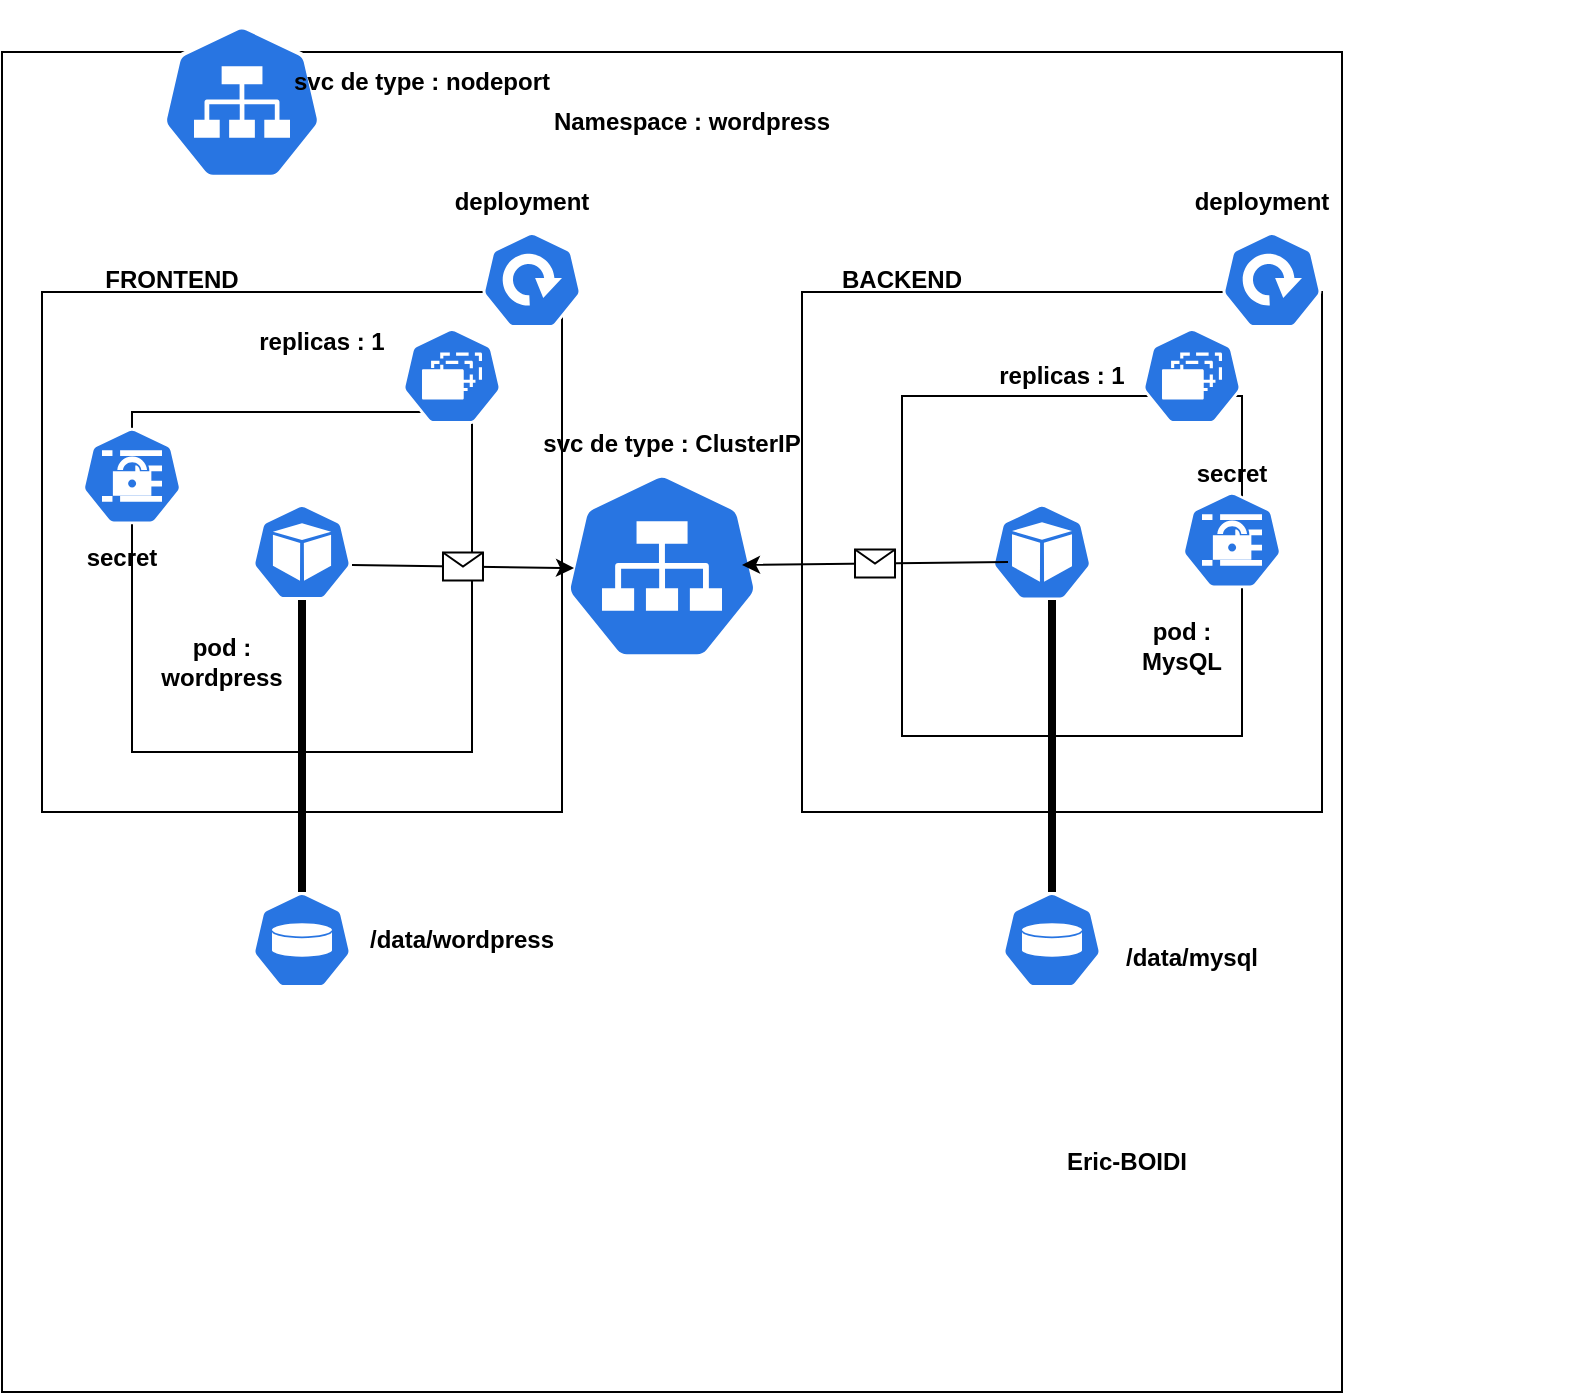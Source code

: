 <mxfile version="20.8.20" type="github">
  <diagram name="Page-1" id="spaIkJhinvKhO7ccCemF">
    <mxGraphModel dx="1867" dy="534" grid="1" gridSize="10" guides="1" tooltips="1" connect="1" arrows="1" fold="1" page="1" pageScale="1" pageWidth="827" pageHeight="1169" math="0" shadow="0">
      <root>
        <mxCell id="0" />
        <mxCell id="1" parent="0" />
        <mxCell id="sab_f4_oYgcBB9rR3nIX-75" value="" style="endArrow=classic;html=1;rounded=0;" parent="1" edge="1">
          <mxGeometry relative="1" as="geometry">
            <mxPoint x="-450" y="300" as="sourcePoint" />
            <mxPoint x="-550" y="300" as="targetPoint" />
          </mxGeometry>
        </mxCell>
        <mxCell id="sab_f4_oYgcBB9rR3nIX-76" value="" style="shape=message;html=1;outlineConnect=0;" parent="sab_f4_oYgcBB9rR3nIX-75" vertex="1">
          <mxGeometry width="20" height="14" relative="1" as="geometry">
            <mxPoint x="-10" y="-7" as="offset" />
          </mxGeometry>
        </mxCell>
        <mxCell id="sab_f4_oYgcBB9rR3nIX-12" value="" style="whiteSpace=wrap;html=1;aspect=fixed;fontFamily=Times New Roman;labelBackgroundColor=#ffffff;fontStyle=1" parent="1" vertex="1">
          <mxGeometry x="-730" y="90" width="670" height="670" as="geometry" />
        </mxCell>
        <mxCell id="sab_f4_oYgcBB9rR3nIX-15" value="Namespace : wordpress" style="text;html=1;strokeColor=none;fillColor=none;align=center;verticalAlign=middle;whiteSpace=wrap;rounded=0;fontStyle=1" parent="1" vertex="1">
          <mxGeometry x="-490" y="110" width="210" height="30" as="geometry" />
        </mxCell>
        <mxCell id="sab_f4_oYgcBB9rR3nIX-17" value="" style="sketch=0;html=1;dashed=0;whitespace=wrap;fillColor=#2875E2;strokeColor=#ffffff;points=[[0.005,0.63,0],[0.1,0.2,0],[0.9,0.2,0],[0.5,0,0],[0.995,0.63,0],[0.72,0.99,0],[0.5,1,0],[0.28,0.99,0]];verticalLabelPosition=bottom;align=center;verticalAlign=top;shape=mxgraph.kubernetes.icon;prIcon=svc" parent="1" vertex="1">
          <mxGeometry x="-650" y="65" width="80" height="100" as="geometry" />
        </mxCell>
        <mxCell id="sab_f4_oYgcBB9rR3nIX-18" value="svc de type : nodeport" style="text;html=1;strokeColor=none;fillColor=none;align=center;verticalAlign=middle;whiteSpace=wrap;rounded=0;fontStyle=1" parent="1" vertex="1">
          <mxGeometry x="-590" y="90" width="140" height="30" as="geometry" />
        </mxCell>
        <mxCell id="sab_f4_oYgcBB9rR3nIX-19" value="" style="whiteSpace=wrap;html=1;aspect=fixed;" parent="1" vertex="1">
          <mxGeometry x="-710" y="210" width="260" height="260" as="geometry" />
        </mxCell>
        <mxCell id="sab_f4_oYgcBB9rR3nIX-21" value="" style="whiteSpace=wrap;html=1;aspect=fixed;" parent="1" vertex="1">
          <mxGeometry x="-330" y="210" width="260" height="260" as="geometry" />
        </mxCell>
        <mxCell id="sab_f4_oYgcBB9rR3nIX-22" value="" style="sketch=0;html=1;dashed=0;whitespace=wrap;fillColor=#2875E2;strokeColor=#ffffff;points=[[0.005,0.63,0],[0.1,0.2,0],[0.9,0.2,0],[0.5,0,0],[0.995,0.63,0],[0.72,0.99,0],[0.5,1,0],[0.28,0.99,0]];verticalLabelPosition=bottom;align=center;verticalAlign=top;shape=mxgraph.kubernetes.icon;prIcon=deploy" parent="1" vertex="1">
          <mxGeometry x="-490" y="180" width="50" height="48" as="geometry" />
        </mxCell>
        <mxCell id="sab_f4_oYgcBB9rR3nIX-23" value="" style="sketch=0;html=1;dashed=0;whitespace=wrap;fillColor=#2875E2;strokeColor=#ffffff;points=[[0.005,0.63,0],[0.1,0.2,0],[0.9,0.2,0],[0.5,0,0],[0.995,0.63,0],[0.72,0.99,0],[0.5,1,0],[0.28,0.99,0]];verticalLabelPosition=bottom;align=center;verticalAlign=top;shape=mxgraph.kubernetes.icon;prIcon=deploy" parent="1" vertex="1">
          <mxGeometry x="-120" y="180" width="50" height="48" as="geometry" />
        </mxCell>
        <mxCell id="sab_f4_oYgcBB9rR3nIX-24" value="deployment" style="text;html=1;strokeColor=none;fillColor=none;align=center;verticalAlign=middle;whiteSpace=wrap;rounded=0;fontStyle=1" parent="1" vertex="1">
          <mxGeometry x="-500" y="150" width="60" height="30" as="geometry" />
        </mxCell>
        <mxCell id="sab_f4_oYgcBB9rR3nIX-25" value="deployment" style="text;html=1;strokeColor=none;fillColor=none;align=center;verticalAlign=middle;whiteSpace=wrap;rounded=0;fontStyle=1" parent="1" vertex="1">
          <mxGeometry x="-130" y="150" width="60" height="30" as="geometry" />
        </mxCell>
        <mxCell id="sab_f4_oYgcBB9rR3nIX-26" value="" style="whiteSpace=wrap;html=1;aspect=fixed;" parent="1" vertex="1">
          <mxGeometry x="-665" y="270" width="170" height="170" as="geometry" />
        </mxCell>
        <mxCell id="sab_f4_oYgcBB9rR3nIX-27" value="" style="whiteSpace=wrap;html=1;aspect=fixed;" parent="1" vertex="1">
          <mxGeometry x="-280" y="262" width="170" height="170" as="geometry" />
        </mxCell>
        <mxCell id="sab_f4_oYgcBB9rR3nIX-29" value="" style="sketch=0;html=1;dashed=0;whitespace=wrap;fillColor=#2875E2;strokeColor=#ffffff;points=[[0.005,0.63,0],[0.1,0.2,0],[0.9,0.2,0],[0.5,0,0],[0.995,0.63,0],[0.72,0.99,0],[0.5,1,0],[0.28,0.99,0]];verticalLabelPosition=bottom;align=center;verticalAlign=top;shape=mxgraph.kubernetes.icon;prIcon=vol" parent="1" vertex="1">
          <mxGeometry x="-605" y="510" width="50" height="48" as="geometry" />
        </mxCell>
        <mxCell id="sab_f4_oYgcBB9rR3nIX-30" value="" style="sketch=0;html=1;dashed=0;whitespace=wrap;fillColor=#2875E2;strokeColor=#ffffff;points=[[0.005,0.63,0],[0.1,0.2,0],[0.9,0.2,0],[0.5,0,0],[0.995,0.63,0],[0.72,0.99,0],[0.5,1,0],[0.28,0.99,0]];verticalLabelPosition=bottom;align=center;verticalAlign=top;shape=mxgraph.kubernetes.icon;prIcon=vol" parent="1" vertex="1">
          <mxGeometry x="-230" y="510" width="50" height="48" as="geometry" />
        </mxCell>
        <mxCell id="sab_f4_oYgcBB9rR3nIX-31" value="" style="sketch=0;html=1;dashed=0;whitespace=wrap;fillColor=#2875E2;strokeColor=#ffffff;points=[[0.005,0.63,0],[0.1,0.2,0],[0.9,0.2,0],[0.5,0,0],[0.995,0.63,0],[0.72,0.99,0],[0.5,1,0],[0.28,0.99,0]];verticalLabelPosition=bottom;align=center;verticalAlign=top;shape=mxgraph.kubernetes.icon;prIcon=rs" parent="1" vertex="1">
          <mxGeometry x="-530" y="228" width="50" height="48" as="geometry" />
        </mxCell>
        <mxCell id="sab_f4_oYgcBB9rR3nIX-32" value="" style="sketch=0;html=1;dashed=0;whitespace=wrap;fillColor=#2875E2;strokeColor=#ffffff;points=[[0.005,0.63,0],[0.1,0.2,0],[0.9,0.2,0],[0.5,0,0],[0.995,0.63,0],[0.72,0.99,0],[0.5,1,0],[0.28,0.99,0]];verticalLabelPosition=bottom;align=center;verticalAlign=top;shape=mxgraph.kubernetes.icon;prIcon=rs" parent="1" vertex="1">
          <mxGeometry x="-160" y="228" width="50" height="48" as="geometry" />
        </mxCell>
        <mxCell id="sab_f4_oYgcBB9rR3nIX-33" value="replicas : 1" style="text;html=1;strokeColor=none;fillColor=none;align=center;verticalAlign=middle;whiteSpace=wrap;rounded=0;fontStyle=1" parent="1" vertex="1">
          <mxGeometry x="-610" y="220" width="80" height="30" as="geometry" />
        </mxCell>
        <mxCell id="sab_f4_oYgcBB9rR3nIX-36" value="" style="sketch=0;html=1;dashed=0;whitespace=wrap;fillColor=#2875E2;strokeColor=#ffffff;points=[[0.005,0.63,0],[0.1,0.2,0],[0.9,0.2,0],[0.5,0,0],[0.995,0.63,0],[0.72,0.99,0],[0.5,1,0],[0.28,0.99,0]];verticalLabelPosition=bottom;align=center;verticalAlign=top;shape=mxgraph.kubernetes.icon;prIcon=pod" parent="1" vertex="1">
          <mxGeometry x="-605" y="316" width="50" height="48" as="geometry" />
        </mxCell>
        <mxCell id="sab_f4_oYgcBB9rR3nIX-37" value="" style="sketch=0;html=1;dashed=0;whitespace=wrap;fillColor=#2875E2;strokeColor=#ffffff;points=[[0.005,0.63,0],[0.1,0.2,0],[0.9,0.2,0],[0.5,0,0],[0.995,0.63,0],[0.72,0.99,0],[0.5,1,0],[0.28,0.99,0]];verticalLabelPosition=bottom;align=center;verticalAlign=top;shape=mxgraph.kubernetes.icon;prIcon=pod" parent="1" vertex="1">
          <mxGeometry x="-235" y="308" width="50" height="64" as="geometry" />
        </mxCell>
        <mxCell id="sab_f4_oYgcBB9rR3nIX-38" value="&lt;b&gt;pod : wordpress&lt;/b&gt;" style="text;html=1;strokeColor=none;fillColor=none;align=center;verticalAlign=middle;whiteSpace=wrap;rounded=0;" parent="1" vertex="1">
          <mxGeometry x="-650" y="380" width="60" height="30" as="geometry" />
        </mxCell>
        <mxCell id="sab_f4_oYgcBB9rR3nIX-39" value="&lt;b&gt;pod : MysQL&lt;/b&gt;" style="text;html=1;strokeColor=none;fillColor=none;align=center;verticalAlign=middle;whiteSpace=wrap;rounded=0;" parent="1" vertex="1">
          <mxGeometry x="-170" y="372" width="60" height="30" as="geometry" />
        </mxCell>
        <mxCell id="sab_f4_oYgcBB9rR3nIX-40" value="replicas : 1" style="text;html=1;strokeColor=none;fillColor=none;align=center;verticalAlign=middle;whiteSpace=wrap;rounded=0;fontStyle=1" parent="1" vertex="1">
          <mxGeometry x="-240" y="237" width="80" height="30" as="geometry" />
        </mxCell>
        <mxCell id="sab_f4_oYgcBB9rR3nIX-42" value="" style="sketch=0;html=1;dashed=0;whitespace=wrap;fillColor=#2875E2;strokeColor=#ffffff;points=[[0.005,0.63,0],[0.1,0.2,0],[0.9,0.2,0],[0.5,0,0],[0.995,0.63,0],[0.72,0.99,0],[0.5,1,0],[0.28,0.99,0]];verticalLabelPosition=bottom;align=center;verticalAlign=top;shape=mxgraph.kubernetes.icon;prIcon=svc" parent="1" vertex="1">
          <mxGeometry x="-450" y="300" width="100" height="94" as="geometry" />
        </mxCell>
        <mxCell id="sab_f4_oYgcBB9rR3nIX-69" value="" style="endArrow=classic;html=1;rounded=0;exitX=0.16;exitY=0.578;exitDx=0;exitDy=0;exitPerimeter=0;" parent="1" source="sab_f4_oYgcBB9rR3nIX-37" edge="1">
          <mxGeometry relative="1" as="geometry">
            <mxPoint x="-260" y="346.5" as="sourcePoint" />
            <mxPoint x="-360" y="346.5" as="targetPoint" />
          </mxGeometry>
        </mxCell>
        <mxCell id="sab_f4_oYgcBB9rR3nIX-70" value="" style="shape=message;html=1;outlineConnect=0;" parent="sab_f4_oYgcBB9rR3nIX-69" vertex="1">
          <mxGeometry width="20" height="14" relative="1" as="geometry">
            <mxPoint x="-10" y="-7" as="offset" />
          </mxGeometry>
        </mxCell>
        <mxCell id="sab_f4_oYgcBB9rR3nIX-43" value="svc de type : ClusterIP" style="text;html=1;strokeColor=none;fillColor=none;align=center;verticalAlign=middle;whiteSpace=wrap;rounded=0;fontStyle=1" parent="1" vertex="1">
          <mxGeometry x="-465" y="256" width="140" height="60" as="geometry" />
        </mxCell>
        <mxCell id="sab_f4_oYgcBB9rR3nIX-45" value="" style="endArrow=classic;html=1;rounded=0;entryX=0.06;entryY=0.511;entryDx=0;entryDy=0;entryPerimeter=0;" parent="1" target="sab_f4_oYgcBB9rR3nIX-42" edge="1">
          <mxGeometry relative="1" as="geometry">
            <mxPoint x="-555" y="346.5" as="sourcePoint" />
            <mxPoint x="-455" y="346.5" as="targetPoint" />
            <Array as="points" />
          </mxGeometry>
        </mxCell>
        <mxCell id="sab_f4_oYgcBB9rR3nIX-46" value="" style="shape=message;html=1;outlineConnect=0;" parent="sab_f4_oYgcBB9rR3nIX-45" vertex="1">
          <mxGeometry width="20" height="14" relative="1" as="geometry">
            <mxPoint x="-10" y="-7" as="offset" />
          </mxGeometry>
        </mxCell>
        <mxCell id="sab_f4_oYgcBB9rR3nIX-78" value="" style="line;strokeWidth=4;direction=south;html=1;perimeter=backbonePerimeter;points=[];outlineConnect=0;" parent="1" vertex="1">
          <mxGeometry x="-585" y="364" width="10" height="146" as="geometry" />
        </mxCell>
        <mxCell id="sab_f4_oYgcBB9rR3nIX-79" value="" style="line;strokeWidth=4;direction=south;html=1;perimeter=backbonePerimeter;points=[];outlineConnect=0;" parent="1" vertex="1">
          <mxGeometry x="-467.5" y="364" width="525" height="146" as="geometry" />
        </mxCell>
        <mxCell id="sab_f4_oYgcBB9rR3nIX-80" value="Eric-BOIDI" style="text;html=1;strokeColor=none;fillColor=none;align=center;verticalAlign=middle;whiteSpace=wrap;rounded=0;fontStyle=1" parent="1" vertex="1">
          <mxGeometry x="-225" y="630" width="115" height="30" as="geometry" />
        </mxCell>
        <mxCell id="sab_f4_oYgcBB9rR3nIX-81" value="/data/wordpress" style="text;html=1;strokeColor=none;fillColor=none;align=center;verticalAlign=middle;whiteSpace=wrap;rounded=0;fontStyle=1" parent="1" vertex="1">
          <mxGeometry x="-530" y="519" width="60" height="30" as="geometry" />
        </mxCell>
        <mxCell id="sab_f4_oYgcBB9rR3nIX-82" value="/data/mysql" style="text;html=1;strokeColor=none;fillColor=none;align=center;verticalAlign=middle;whiteSpace=wrap;rounded=0;fontStyle=1" parent="1" vertex="1">
          <mxGeometry x="-165" y="528" width="60" height="30" as="geometry" />
        </mxCell>
        <mxCell id="sab_f4_oYgcBB9rR3nIX-83" value="FRONTEND" style="text;html=1;strokeColor=none;fillColor=none;align=center;verticalAlign=middle;whiteSpace=wrap;rounded=0;fontStyle=1" parent="1" vertex="1">
          <mxGeometry x="-705" y="189" width="120" height="30" as="geometry" />
        </mxCell>
        <mxCell id="sab_f4_oYgcBB9rR3nIX-84" value="BACKEND" style="text;html=1;strokeColor=none;fillColor=none;align=center;verticalAlign=middle;whiteSpace=wrap;rounded=0;fontStyle=1" parent="1" vertex="1">
          <mxGeometry x="-310" y="189" width="60" height="30" as="geometry" />
        </mxCell>
        <mxCell id="sab_f4_oYgcBB9rR3nIX-85" value="" style="sketch=0;html=1;dashed=0;whitespace=wrap;fillColor=#2875E2;strokeColor=#ffffff;points=[[0.005,0.63,0],[0.1,0.2,0],[0.9,0.2,0],[0.5,0,0],[0.995,0.63,0],[0.72,0.99,0],[0.5,1,0],[0.28,0.99,0]];verticalLabelPosition=bottom;align=center;verticalAlign=top;shape=mxgraph.kubernetes.icon;prIcon=secret" parent="1" vertex="1">
          <mxGeometry x="-140" y="308" width="50" height="52" as="geometry" />
        </mxCell>
        <mxCell id="sab_f4_oYgcBB9rR3nIX-86" value="" style="sketch=0;html=1;dashed=0;whitespace=wrap;fillColor=#2875E2;strokeColor=#ffffff;points=[[0.005,0.63,0],[0.1,0.2,0],[0.9,0.2,0],[0.5,0,0],[0.995,0.63,0],[0.72,0.99,0],[0.5,1,0],[0.28,0.99,0]];verticalLabelPosition=bottom;align=center;verticalAlign=top;shape=mxgraph.kubernetes.icon;prIcon=secret" parent="1" vertex="1">
          <mxGeometry x="-690" y="276" width="50" height="52" as="geometry" />
        </mxCell>
        <mxCell id="sab_f4_oYgcBB9rR3nIX-87" value="secret" style="text;html=1;strokeColor=none;fillColor=none;align=center;verticalAlign=middle;whiteSpace=wrap;rounded=0;fontStyle=1" parent="1" vertex="1">
          <mxGeometry x="-700" y="328" width="60" height="30" as="geometry" />
        </mxCell>
        <mxCell id="sab_f4_oYgcBB9rR3nIX-88" value="secret" style="text;html=1;strokeColor=none;fillColor=none;align=center;verticalAlign=middle;whiteSpace=wrap;rounded=0;fontStyle=1" parent="1" vertex="1">
          <mxGeometry x="-145" y="286" width="60" height="30" as="geometry" />
        </mxCell>
      </root>
    </mxGraphModel>
  </diagram>
</mxfile>
